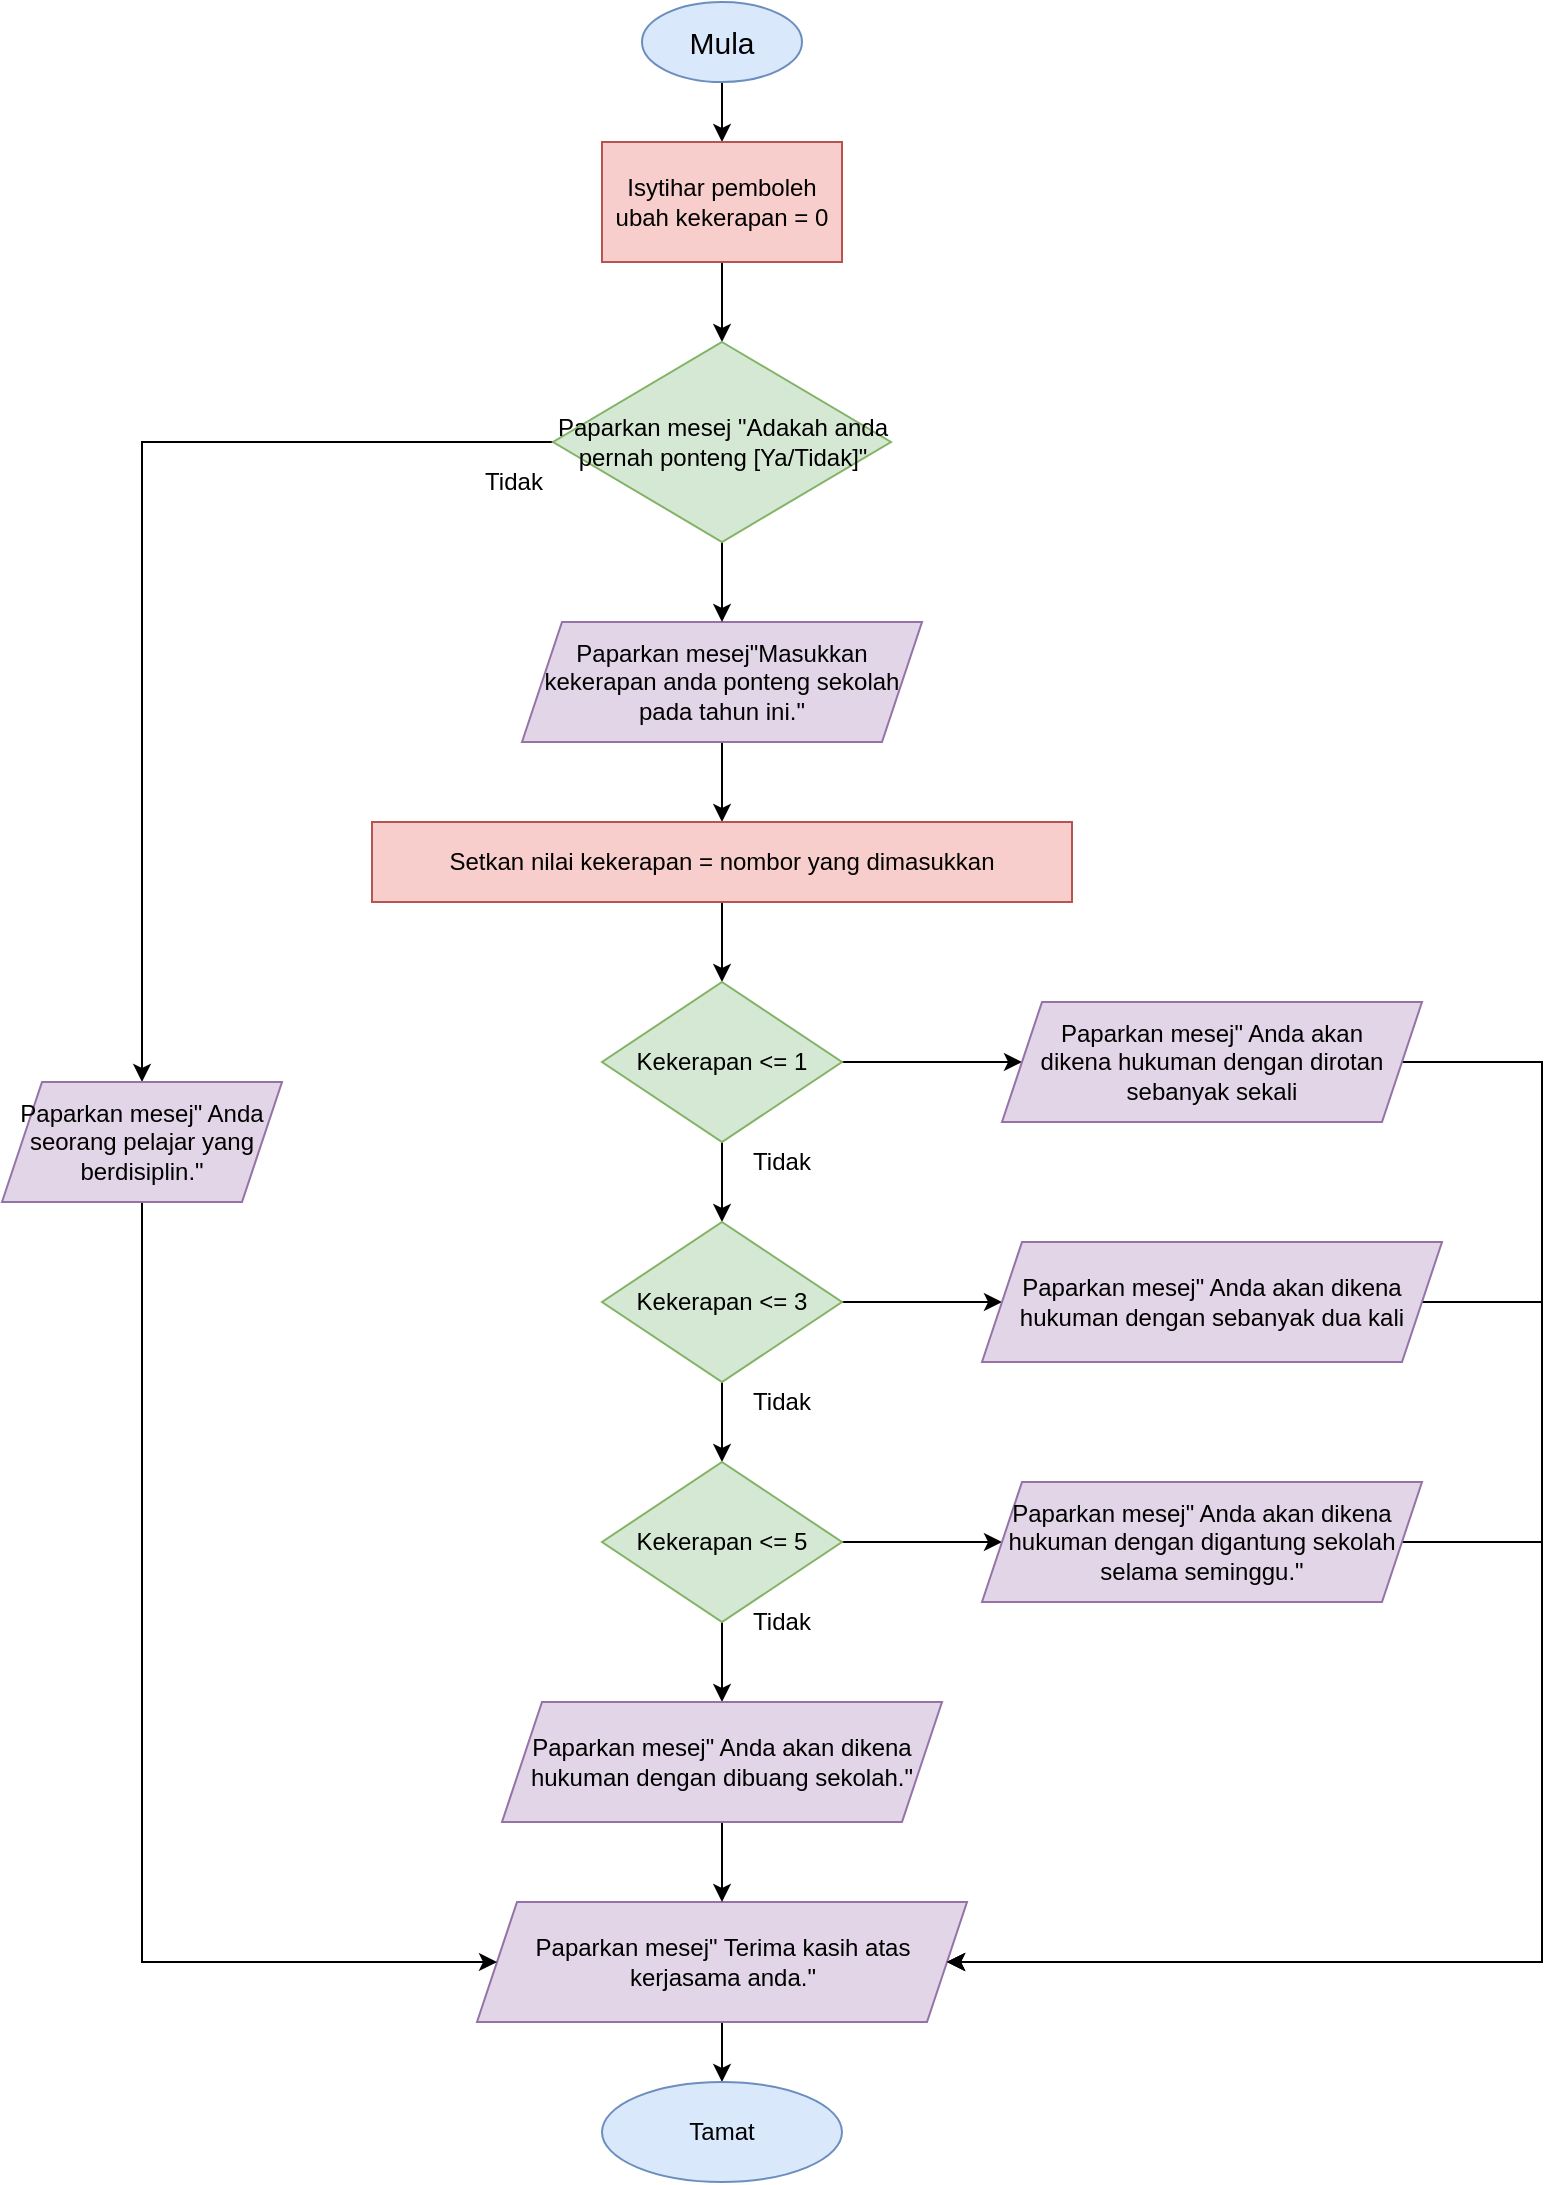 <mxfile version="13.6.5">
    <diagram id="C5RBs43oDa-KdzZeNtuy" name="Page-1">
        <mxGraphModel dx="736" dy="615" grid="1" gridSize="10" guides="1" tooltips="1" connect="1" arrows="1" fold="1" page="1" pageScale="1" pageWidth="827" pageHeight="1169" math="0" shadow="0">
            <root>
                <mxCell id="WIyWlLk6GJQsqaUBKTNV-0"/>
                <mxCell id="WIyWlLk6GJQsqaUBKTNV-1" parent="WIyWlLk6GJQsqaUBKTNV-0"/>
                <mxCell id="9-ojFHlfxs9_xBeONFOD-5" value="" style="edgeStyle=orthogonalEdgeStyle;rounded=0;orthogonalLoop=1;jettySize=auto;html=1;" parent="WIyWlLk6GJQsqaUBKTNV-1" source="9-ojFHlfxs9_xBeONFOD-0" target="9-ojFHlfxs9_xBeONFOD-4" edge="1">
                    <mxGeometry relative="1" as="geometry"/>
                </mxCell>
                <mxCell id="9-ojFHlfxs9_xBeONFOD-0" value="&lt;font style=&quot;font-size: 15px&quot;&gt;Mula&lt;/font&gt;" style="ellipse;whiteSpace=wrap;html=1;fillColor=#dae8fc;strokeColor=#6c8ebf;" parent="WIyWlLk6GJQsqaUBKTNV-1" vertex="1">
                    <mxGeometry x="330" y="40" width="80" height="40" as="geometry"/>
                </mxCell>
                <mxCell id="9-ojFHlfxs9_xBeONFOD-39" style="edgeStyle=orthogonalEdgeStyle;rounded=0;orthogonalLoop=1;jettySize=auto;html=1;exitX=0.5;exitY=1;exitDx=0;exitDy=0;entryX=0.5;entryY=0;entryDx=0;entryDy=0;" parent="WIyWlLk6GJQsqaUBKTNV-1" source="9-ojFHlfxs9_xBeONFOD-4" target="9-ojFHlfxs9_xBeONFOD-35" edge="1">
                    <mxGeometry relative="1" as="geometry"/>
                </mxCell>
                <mxCell id="9-ojFHlfxs9_xBeONFOD-4" value="Isytihar pemboleh ubah kekerapan = 0" style="whiteSpace=wrap;html=1;fillColor=#f8cecc;strokeColor=#b85450;" parent="WIyWlLk6GJQsqaUBKTNV-1" vertex="1">
                    <mxGeometry x="310" y="110" width="120" height="60" as="geometry"/>
                </mxCell>
                <mxCell id="9-ojFHlfxs9_xBeONFOD-54" style="edgeStyle=orthogonalEdgeStyle;rounded=0;orthogonalLoop=1;jettySize=auto;html=1;exitX=0.5;exitY=1;exitDx=0;exitDy=0;entryX=0.5;entryY=0;entryDx=0;entryDy=0;" parent="WIyWlLk6GJQsqaUBKTNV-1" source="9-ojFHlfxs9_xBeONFOD-8" target="9-ojFHlfxs9_xBeONFOD-13" edge="1">
                    <mxGeometry relative="1" as="geometry"/>
                </mxCell>
                <mxCell id="9-ojFHlfxs9_xBeONFOD-8" value="Paparkan mesej&quot;Masukkan kekerapan anda ponteng sekolah pada tahun ini.&quot;" style="shape=parallelogram;perimeter=parallelogramPerimeter;whiteSpace=wrap;html=1;fixedSize=1;fillColor=#e1d5e7;strokeColor=#9673a6;" parent="WIyWlLk6GJQsqaUBKTNV-1" vertex="1">
                    <mxGeometry x="270" y="350" width="200" height="60" as="geometry"/>
                </mxCell>
                <mxCell id="9-ojFHlfxs9_xBeONFOD-17" value="" style="edgeStyle=orthogonalEdgeStyle;rounded=0;orthogonalLoop=1;jettySize=auto;html=1;" parent="WIyWlLk6GJQsqaUBKTNV-1" source="9-ojFHlfxs9_xBeONFOD-13" target="9-ojFHlfxs9_xBeONFOD-16" edge="1">
                    <mxGeometry relative="1" as="geometry"/>
                </mxCell>
                <mxCell id="9-ojFHlfxs9_xBeONFOD-13" value="Setkan nilai kekerapan = nombor yang dimasukkan" style="whiteSpace=wrap;html=1;fillColor=#f8cecc;strokeColor=#b85450;" parent="WIyWlLk6GJQsqaUBKTNV-1" vertex="1">
                    <mxGeometry x="195" y="450" width="350" height="40" as="geometry"/>
                </mxCell>
                <mxCell id="9-ojFHlfxs9_xBeONFOD-15" style="edgeStyle=orthogonalEdgeStyle;rounded=0;orthogonalLoop=1;jettySize=auto;html=1;exitX=0.5;exitY=1;exitDx=0;exitDy=0;" parent="WIyWlLk6GJQsqaUBKTNV-1" source="9-ojFHlfxs9_xBeONFOD-13" target="9-ojFHlfxs9_xBeONFOD-13" edge="1">
                    <mxGeometry relative="1" as="geometry"/>
                </mxCell>
                <mxCell id="9-ojFHlfxs9_xBeONFOD-21" value="" style="edgeStyle=orthogonalEdgeStyle;rounded=0;orthogonalLoop=1;jettySize=auto;html=1;" parent="WIyWlLk6GJQsqaUBKTNV-1" source="9-ojFHlfxs9_xBeONFOD-16" target="9-ojFHlfxs9_xBeONFOD-20" edge="1">
                    <mxGeometry relative="1" as="geometry"/>
                </mxCell>
                <mxCell id="9-ojFHlfxs9_xBeONFOD-56" style="edgeStyle=orthogonalEdgeStyle;rounded=0;orthogonalLoop=1;jettySize=auto;html=1;exitX=1;exitY=0.5;exitDx=0;exitDy=0;entryX=0;entryY=0.5;entryDx=0;entryDy=0;" parent="WIyWlLk6GJQsqaUBKTNV-1" source="9-ojFHlfxs9_xBeONFOD-16" target="9-ojFHlfxs9_xBeONFOD-55" edge="1">
                    <mxGeometry relative="1" as="geometry"/>
                </mxCell>
                <mxCell id="9-ojFHlfxs9_xBeONFOD-16" value="Kekerapan &amp;lt;= 1" style="rhombus;whiteSpace=wrap;html=1;fillColor=#d5e8d4;strokeColor=#82b366;" parent="WIyWlLk6GJQsqaUBKTNV-1" vertex="1">
                    <mxGeometry x="310" y="530" width="120" height="80" as="geometry"/>
                </mxCell>
                <mxCell id="9-ojFHlfxs9_xBeONFOD-41" style="edgeStyle=orthogonalEdgeStyle;rounded=0;orthogonalLoop=1;jettySize=auto;html=1;exitX=0.5;exitY=1;exitDx=0;exitDy=0;entryX=0.5;entryY=0;entryDx=0;entryDy=0;" parent="WIyWlLk6GJQsqaUBKTNV-1" source="9-ojFHlfxs9_xBeONFOD-20" target="9-ojFHlfxs9_xBeONFOD-24" edge="1">
                    <mxGeometry relative="1" as="geometry"/>
                </mxCell>
                <mxCell id="9-ojFHlfxs9_xBeONFOD-58" style="edgeStyle=orthogonalEdgeStyle;rounded=0;orthogonalLoop=1;jettySize=auto;html=1;exitX=1;exitY=0.5;exitDx=0;exitDy=0;entryX=0;entryY=0.5;entryDx=0;entryDy=0;" parent="WIyWlLk6GJQsqaUBKTNV-1" source="9-ojFHlfxs9_xBeONFOD-20" target="9-ojFHlfxs9_xBeONFOD-57" edge="1">
                    <mxGeometry relative="1" as="geometry"/>
                </mxCell>
                <mxCell id="9-ojFHlfxs9_xBeONFOD-20" value="Kekerapan &amp;lt;= 3" style="rhombus;whiteSpace=wrap;html=1;fillColor=#d5e8d4;strokeColor=#82b366;" parent="WIyWlLk6GJQsqaUBKTNV-1" vertex="1">
                    <mxGeometry x="310" y="650" width="120" height="80" as="geometry"/>
                </mxCell>
                <mxCell id="9-ojFHlfxs9_xBeONFOD-52" style="edgeStyle=orthogonalEdgeStyle;rounded=0;orthogonalLoop=1;jettySize=auto;html=1;exitX=0.5;exitY=1;exitDx=0;exitDy=0;entryX=0.5;entryY=0;entryDx=0;entryDy=0;" parent="WIyWlLk6GJQsqaUBKTNV-1" source="9-ojFHlfxs9_xBeONFOD-24" target="9-ojFHlfxs9_xBeONFOD-51" edge="1">
                    <mxGeometry relative="1" as="geometry"/>
                </mxCell>
                <mxCell id="9-ojFHlfxs9_xBeONFOD-60" style="edgeStyle=orthogonalEdgeStyle;rounded=0;orthogonalLoop=1;jettySize=auto;html=1;exitX=1;exitY=0.5;exitDx=0;exitDy=0;entryX=0;entryY=0.5;entryDx=0;entryDy=0;" parent="WIyWlLk6GJQsqaUBKTNV-1" source="9-ojFHlfxs9_xBeONFOD-24" target="9-ojFHlfxs9_xBeONFOD-59" edge="1">
                    <mxGeometry relative="1" as="geometry"/>
                </mxCell>
                <mxCell id="9-ojFHlfxs9_xBeONFOD-24" value="Kekerapan &amp;lt;= 5" style="rhombus;whiteSpace=wrap;html=1;fillColor=#d5e8d4;strokeColor=#82b366;" parent="WIyWlLk6GJQsqaUBKTNV-1" vertex="1">
                    <mxGeometry x="310" y="770" width="120" height="80" as="geometry"/>
                </mxCell>
                <mxCell id="9-ojFHlfxs9_xBeONFOD-37" style="edgeStyle=orthogonalEdgeStyle;rounded=0;orthogonalLoop=1;jettySize=auto;html=1;exitX=0.5;exitY=1;exitDx=0;exitDy=0;entryX=0.5;entryY=0;entryDx=0;entryDy=0;" parent="WIyWlLk6GJQsqaUBKTNV-1" source="9-ojFHlfxs9_xBeONFOD-35" target="9-ojFHlfxs9_xBeONFOD-8" edge="1">
                    <mxGeometry relative="1" as="geometry"/>
                </mxCell>
                <mxCell id="9-ojFHlfxs9_xBeONFOD-49" style="edgeStyle=orthogonalEdgeStyle;rounded=0;orthogonalLoop=1;jettySize=auto;html=1;exitX=0;exitY=0.5;exitDx=0;exitDy=0;entryX=0.5;entryY=0;entryDx=0;entryDy=0;" parent="WIyWlLk6GJQsqaUBKTNV-1" source="9-ojFHlfxs9_xBeONFOD-35" target="9-ojFHlfxs9_xBeONFOD-48" edge="1">
                    <mxGeometry relative="1" as="geometry"/>
                </mxCell>
                <mxCell id="9-ojFHlfxs9_xBeONFOD-35" value="Paparkan mesej &quot;Adakah anda pernah ponteng [Ya/Tidak]&quot;" style="rhombus;whiteSpace=wrap;html=1;fillColor=#d5e8d4;strokeColor=#82b366;" parent="WIyWlLk6GJQsqaUBKTNV-1" vertex="1">
                    <mxGeometry x="285.5" y="210" width="169" height="100" as="geometry"/>
                </mxCell>
                <mxCell id="9-ojFHlfxs9_xBeONFOD-70" style="edgeStyle=orthogonalEdgeStyle;rounded=0;orthogonalLoop=1;jettySize=auto;html=1;exitX=0.5;exitY=1;exitDx=0;exitDy=0;" parent="WIyWlLk6GJQsqaUBKTNV-1" source="9-ojFHlfxs9_xBeONFOD-45" target="9-ojFHlfxs9_xBeONFOD-69" edge="1">
                    <mxGeometry relative="1" as="geometry"/>
                </mxCell>
                <mxCell id="9-ojFHlfxs9_xBeONFOD-45" value="Paparkan mesej&quot; Terima kasih atas kerjasama anda.&quot;" style="shape=parallelogram;perimeter=parallelogramPerimeter;whiteSpace=wrap;html=1;fixedSize=1;fillColor=#e1d5e7;strokeColor=#9673a6;" parent="WIyWlLk6GJQsqaUBKTNV-1" vertex="1">
                    <mxGeometry x="247.5" y="990" width="245" height="60" as="geometry"/>
                </mxCell>
                <mxCell id="9-ojFHlfxs9_xBeONFOD-50" style="edgeStyle=orthogonalEdgeStyle;rounded=0;orthogonalLoop=1;jettySize=auto;html=1;exitX=0.5;exitY=1;exitDx=0;exitDy=0;entryX=0;entryY=0.5;entryDx=0;entryDy=0;" parent="WIyWlLk6GJQsqaUBKTNV-1" source="9-ojFHlfxs9_xBeONFOD-48" target="9-ojFHlfxs9_xBeONFOD-45" edge="1">
                    <mxGeometry relative="1" as="geometry">
                        <Array as="points">
                            <mxPoint x="80" y="1020"/>
                        </Array>
                    </mxGeometry>
                </mxCell>
                <mxCell id="9-ojFHlfxs9_xBeONFOD-48" value="Paparkan mesej&quot; Anda seorang pelajar yang berdisiplin.&quot;" style="shape=parallelogram;perimeter=parallelogramPerimeter;whiteSpace=wrap;html=1;fixedSize=1;fillColor=#e1d5e7;strokeColor=#9673a6;" parent="WIyWlLk6GJQsqaUBKTNV-1" vertex="1">
                    <mxGeometry x="10" y="580" width="140" height="60" as="geometry"/>
                </mxCell>
                <mxCell id="9-ojFHlfxs9_xBeONFOD-53" style="edgeStyle=orthogonalEdgeStyle;rounded=0;orthogonalLoop=1;jettySize=auto;html=1;exitX=0.5;exitY=1;exitDx=0;exitDy=0;entryX=0.5;entryY=0;entryDx=0;entryDy=0;" parent="WIyWlLk6GJQsqaUBKTNV-1" source="9-ojFHlfxs9_xBeONFOD-51" target="9-ojFHlfxs9_xBeONFOD-45" edge="1">
                    <mxGeometry relative="1" as="geometry"/>
                </mxCell>
                <mxCell id="9-ojFHlfxs9_xBeONFOD-51" value="&lt;span&gt;Paparkan mesej&quot; Anda akan dikena hukuman dengan dibuang sekolah.&quot;&lt;/span&gt;" style="shape=parallelogram;perimeter=parallelogramPerimeter;whiteSpace=wrap;html=1;fixedSize=1;fillColor=#e1d5e7;strokeColor=#9673a6;" parent="WIyWlLk6GJQsqaUBKTNV-1" vertex="1">
                    <mxGeometry x="260" y="890" width="220" height="60" as="geometry"/>
                </mxCell>
                <mxCell id="9-ojFHlfxs9_xBeONFOD-66" style="edgeStyle=orthogonalEdgeStyle;rounded=0;orthogonalLoop=1;jettySize=auto;html=1;exitX=1;exitY=0.5;exitDx=0;exitDy=0;entryX=1;entryY=0.5;entryDx=0;entryDy=0;" parent="WIyWlLk6GJQsqaUBKTNV-1" source="9-ojFHlfxs9_xBeONFOD-55" target="9-ojFHlfxs9_xBeONFOD-45" edge="1">
                    <mxGeometry relative="1" as="geometry">
                        <Array as="points">
                            <mxPoint x="780" y="570"/>
                            <mxPoint x="780" y="1020"/>
                        </Array>
                    </mxGeometry>
                </mxCell>
                <mxCell id="9-ojFHlfxs9_xBeONFOD-55" value="&lt;div&gt;&lt;span&gt;Paparkan mesej&quot; Anda akan &lt;br&gt;&lt;/span&gt;&lt;/div&gt;&lt;div&gt;&lt;span&gt;dikena hukuman dengan dirotan sebanyak sekali&lt;/span&gt;&lt;/div&gt;" style="shape=parallelogram;perimeter=parallelogramPerimeter;whiteSpace=wrap;html=1;fixedSize=1;fillColor=#e1d5e7;strokeColor=#9673a6;" parent="WIyWlLk6GJQsqaUBKTNV-1" vertex="1">
                    <mxGeometry x="510" y="540" width="210" height="60" as="geometry"/>
                </mxCell>
                <mxCell id="9-ojFHlfxs9_xBeONFOD-67" style="edgeStyle=orthogonalEdgeStyle;rounded=0;orthogonalLoop=1;jettySize=auto;html=1;exitX=1;exitY=0.5;exitDx=0;exitDy=0;entryX=1;entryY=0.5;entryDx=0;entryDy=0;" parent="WIyWlLk6GJQsqaUBKTNV-1" source="9-ojFHlfxs9_xBeONFOD-57" target="9-ojFHlfxs9_xBeONFOD-45" edge="1">
                    <mxGeometry relative="1" as="geometry">
                        <Array as="points">
                            <mxPoint x="780" y="690"/>
                            <mxPoint x="780" y="1020"/>
                        </Array>
                    </mxGeometry>
                </mxCell>
                <mxCell id="9-ojFHlfxs9_xBeONFOD-57" value="&lt;span&gt;Paparkan mesej&quot; Anda akan dikena hukuman dengan sebanyak dua kali&lt;/span&gt;" style="shape=parallelogram;perimeter=parallelogramPerimeter;whiteSpace=wrap;html=1;fixedSize=1;fillColor=#e1d5e7;strokeColor=#9673a6;" parent="WIyWlLk6GJQsqaUBKTNV-1" vertex="1">
                    <mxGeometry x="500" y="660" width="230" height="60" as="geometry"/>
                </mxCell>
                <mxCell id="9-ojFHlfxs9_xBeONFOD-68" style="edgeStyle=orthogonalEdgeStyle;rounded=0;orthogonalLoop=1;jettySize=auto;html=1;exitX=1;exitY=0.5;exitDx=0;exitDy=0;entryX=1;entryY=0.5;entryDx=0;entryDy=0;" parent="WIyWlLk6GJQsqaUBKTNV-1" source="9-ojFHlfxs9_xBeONFOD-59" target="9-ojFHlfxs9_xBeONFOD-45" edge="1">
                    <mxGeometry relative="1" as="geometry">
                        <Array as="points">
                            <mxPoint x="780" y="810"/>
                            <mxPoint x="780" y="1020"/>
                        </Array>
                    </mxGeometry>
                </mxCell>
                <mxCell id="9-ojFHlfxs9_xBeONFOD-59" value="&lt;span&gt;Paparkan mesej&quot; Anda akan dikena hukuman dengan digantung sekolah selama seminggu.&quot;&lt;/span&gt;" style="shape=parallelogram;perimeter=parallelogramPerimeter;whiteSpace=wrap;html=1;fixedSize=1;fillColor=#e1d5e7;strokeColor=#9673a6;" parent="WIyWlLk6GJQsqaUBKTNV-1" vertex="1">
                    <mxGeometry x="500" y="780" width="220" height="60" as="geometry"/>
                </mxCell>
                <mxCell id="9-ojFHlfxs9_xBeONFOD-69" value="Tamat" style="ellipse;whiteSpace=wrap;html=1;fillColor=#dae8fc;strokeColor=#6c8ebf;" parent="WIyWlLk6GJQsqaUBKTNV-1" vertex="1">
                    <mxGeometry x="310" y="1080" width="120" height="50" as="geometry"/>
                </mxCell>
                <mxCell id="qgnOQnmtVB_LNoMWFFD5-0" value="Tidak" style="text;html=1;strokeColor=none;fillColor=none;align=center;verticalAlign=middle;whiteSpace=wrap;rounded=0;" parent="WIyWlLk6GJQsqaUBKTNV-1" vertex="1">
                    <mxGeometry x="380" y="610" width="40" height="20" as="geometry"/>
                </mxCell>
                <mxCell id="qgnOQnmtVB_LNoMWFFD5-2" value="Tidak" style="text;html=1;strokeColor=none;fillColor=none;align=center;verticalAlign=middle;whiteSpace=wrap;rounded=0;" parent="WIyWlLk6GJQsqaUBKTNV-1" vertex="1">
                    <mxGeometry x="380" y="730" width="40" height="20" as="geometry"/>
                </mxCell>
                <mxCell id="qgnOQnmtVB_LNoMWFFD5-3" value="Tidak" style="text;html=1;strokeColor=none;fillColor=none;align=center;verticalAlign=middle;whiteSpace=wrap;rounded=0;" parent="WIyWlLk6GJQsqaUBKTNV-1" vertex="1">
                    <mxGeometry x="380" y="840" width="40" height="20" as="geometry"/>
                </mxCell>
                <mxCell id="qgnOQnmtVB_LNoMWFFD5-4" value="Tidak" style="text;html=1;strokeColor=none;fillColor=none;align=center;verticalAlign=middle;whiteSpace=wrap;rounded=0;" parent="WIyWlLk6GJQsqaUBKTNV-1" vertex="1">
                    <mxGeometry x="245.5" y="270" width="40" height="20" as="geometry"/>
                </mxCell>
            </root>
        </mxGraphModel>
    </diagram>
</mxfile>